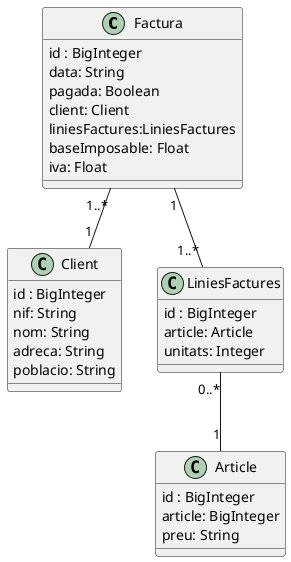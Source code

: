 @startuml

Factura "1..*" -- "1" Client

Factura "1" -- "1..*" LiniesFactures

LiniesFactures "0..*" -- "1" Article

class Factura {
   id : BigInteger
   data: String
   pagada: Boolean
   client: Client
   liniesFactures:LiniesFactures
   baseImposable: Float
   iva: Float
}

class Client {
   id : BigInteger
   nif: String
   nom: String
   adreca: String
   poblacio: String
}

class LiniesFactures {
   id : BigInteger
   article: Article
   unitats: Integer
}

class Article {
   id : BigInteger
   article: BigInteger
   preu: String
}

@enduml
